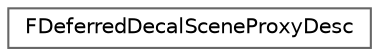 digraph "Graphical Class Hierarchy"
{
 // INTERACTIVE_SVG=YES
 // LATEX_PDF_SIZE
  bgcolor="transparent";
  edge [fontname=Helvetica,fontsize=10,labelfontname=Helvetica,labelfontsize=10];
  node [fontname=Helvetica,fontsize=10,shape=box,height=0.2,width=0.4];
  rankdir="LR";
  Node0 [id="Node000000",label="FDeferredDecalSceneProxyDesc",height=0.2,width=0.4,color="grey40", fillcolor="white", style="filled",URL="$df/ddd/structFDeferredDecalSceneProxyDesc.html",tooltip=" "];
}

